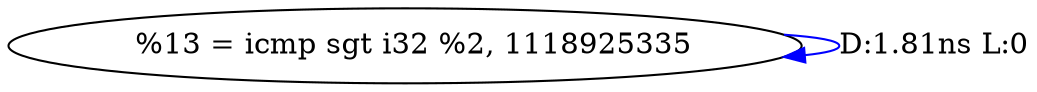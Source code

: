 digraph {
Node0x25ece20[label="  %13 = icmp sgt i32 %2, 1118925335"];
Node0x25ece20 -> Node0x25ece20[label="D:1.81ns L:0",color=blue];
}

